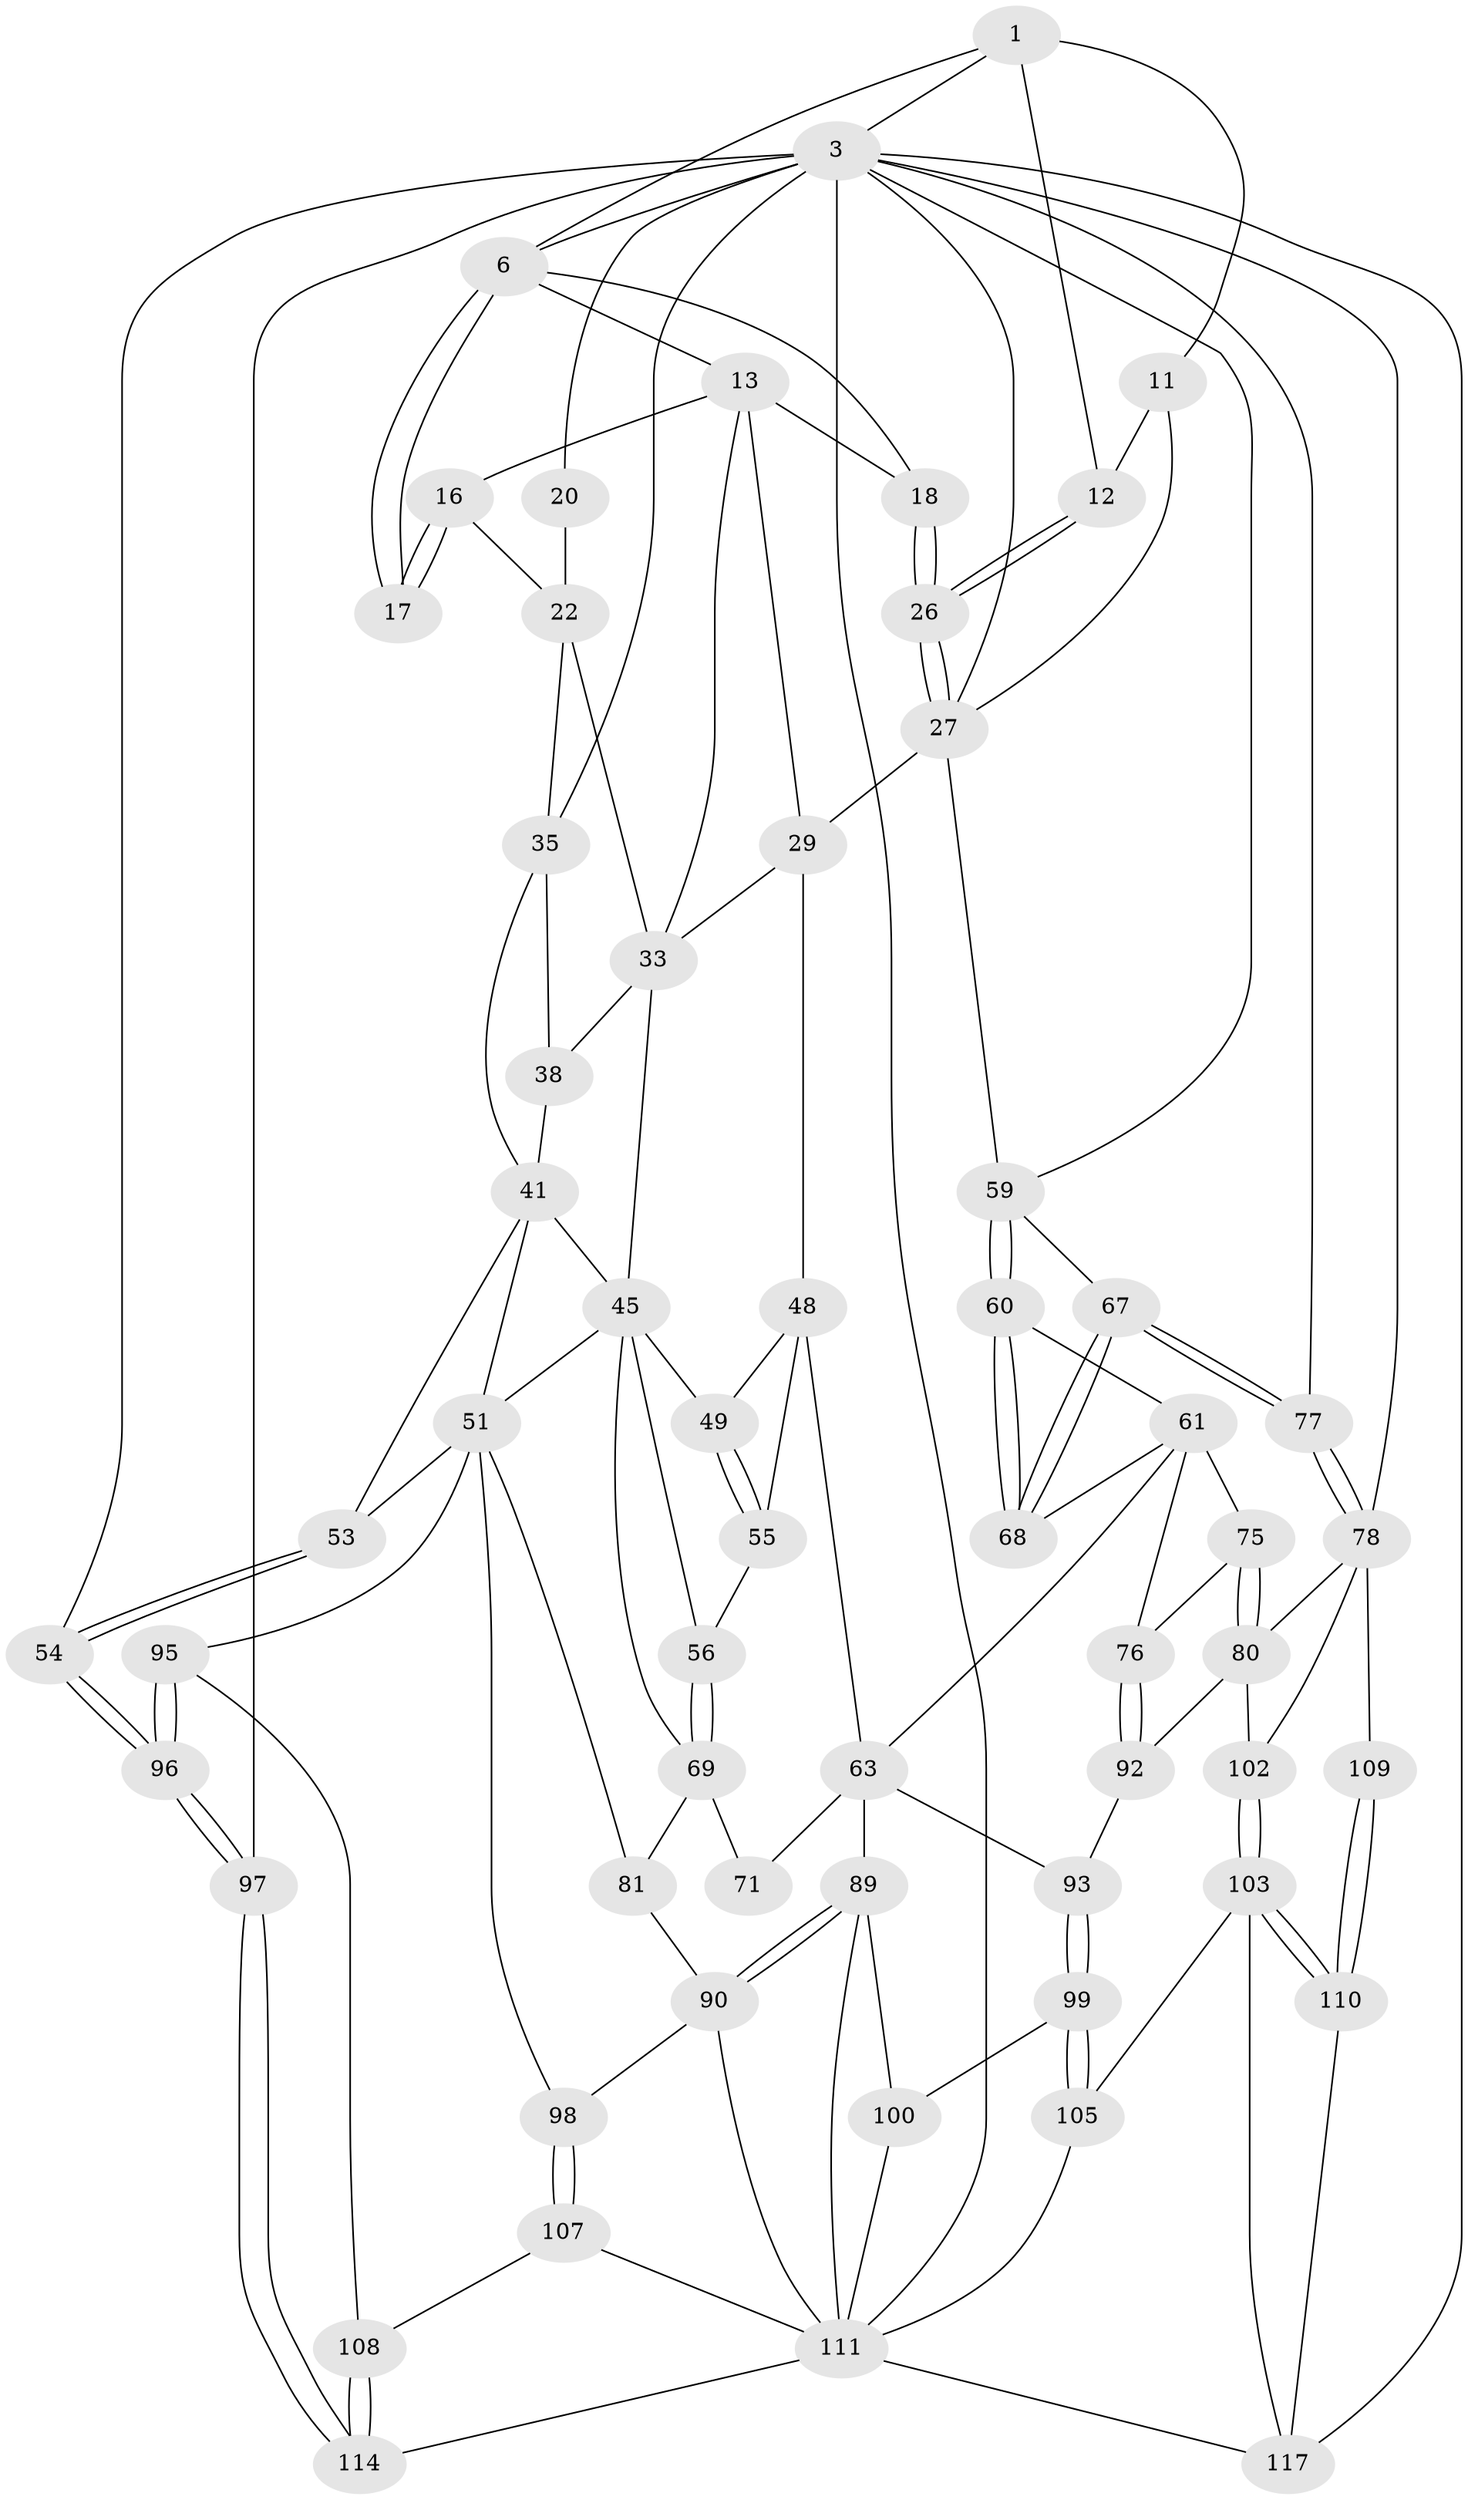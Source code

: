 // original degree distribution, {3: 0.025, 4: 0.21666666666666667, 6: 0.21666666666666667, 5: 0.5416666666666666}
// Generated by graph-tools (version 1.1) at 2025/17/03/09/25 04:17:08]
// undirected, 60 vertices, 139 edges
graph export_dot {
graph [start="1"]
  node [color=gray90,style=filled];
  1 [pos="+0.8485407795027287+0",super="+2+9"];
  3 [pos="+1+0",super="+4+85+32"];
  6 [pos="+0.31109966970230923+0",super="+7"];
  11 [pos="+0.929648069774349+0.1264794805347913"];
  12 [pos="+0.8558401569475448+0.10125952147108308"];
  13 [pos="+0.5730780254127653+0",super="+14"];
  16 [pos="+0.3060058824638867+0.1023213190612188"];
  17 [pos="+0.2776439337111057+0.003915663402381406"];
  18 [pos="+0.7088667124674322+0.08790294689580921",super="+19"];
  20 [pos="+0+0",super="+21"];
  22 [pos="+0.1669339622315003+0.17290137885580065",super="+23"];
  26 [pos="+0.7537116494778284+0.26406705490391136"];
  27 [pos="+0.7344277351037583+0.346806625497472",super="+31+28"];
  29 [pos="+0.7041333030912827+0.34858580758827196",super="+30"];
  33 [pos="+0.38368311519355913+0.2838191114049529",super="+40+34"];
  35 [pos="+0.07435132714502232+0.23242582679045995",super="+36"];
  38 [pos="+0.24865337234433607+0.2903918390381346",super="+39"];
  41 [pos="+0.16576630673779263+0.41680610169417065",super="+44+42"];
  45 [pos="+0.39100059153789407+0.3397667494666367",super="+46"];
  48 [pos="+0.6415223185723796+0.4170264018241914",super="+58"];
  49 [pos="+0.46271047477411653+0.43493865691012773"];
  51 [pos="+0.2424201864628904+0.5662913716926042",super="+52+82"];
  53 [pos="+0+0.5316025301647753",super="+57"];
  54 [pos="+0+0.5276080213335997"];
  55 [pos="+0.49164166255003494+0.4875881323652228"];
  56 [pos="+0.38790341072576306+0.5184601873635393"];
  59 [pos="+0.7386357374712086+0.36577654947592464",super="+66"];
  60 [pos="+0.7556487757162338+0.43876625996638957"];
  61 [pos="+0.7617992585168344+0.49548143983960047",super="+73+62"];
  63 [pos="+0.549649885461686+0.5672259133237328",super="+64+87"];
  67 [pos="+1+0.49419546824309624"];
  68 [pos="+0.9878468499239165+0.5245574594853177"];
  69 [pos="+0.3949119758326056+0.5545508960932348",super="+70+72"];
  71 [pos="+0.4723339928474132+0.6013172056565614"];
  75 [pos="+0.9477576736732367+0.5528207003809668"];
  76 [pos="+0.7554870014926575+0.6162504136797768"];
  77 [pos="+1+0.4687714481165954"];
  78 [pos="+1+0.7051827773820609",super="+86+79"];
  80 [pos="+0.9017840408241382+0.6798928779618464",super="+94"];
  81 [pos="+0.3614926215579881+0.7337643583365852"];
  89 [pos="+0.5219284525221601+0.7929735270888862",super="+101"];
  90 [pos="+0.3968299062908709+0.7910615431911592",super="+91"];
  92 [pos="+0.7629911177463984+0.6712145508476297"];
  93 [pos="+0.7074721787536514+0.717654283227214"];
  95 [pos="+0.09396540811667253+0.790344989306051"];
  96 [pos="+0+0.8387510819979153"];
  97 [pos="+0+1"];
  98 [pos="+0.2260920818332316+0.8718607487456929"];
  99 [pos="+0.7000843977812877+0.8010772679212957"];
  100 [pos="+0.6016796956628795+0.8362681138504925"];
  102 [pos="+0.8546942656431114+0.7528403589242131"];
  103 [pos="+0.7932819162740228+0.8762960676319901",super="+104"];
  105 [pos="+0.7176524663914285+0.8462912477261719"];
  107 [pos="+0.1943955315225907+0.9304691825821559"];
  108 [pos="+0.10904233409044464+0.8224050648137825"];
  109 [pos="+0.9762276371228811+0.9763629810359451"];
  110 [pos="+0.8132931657847609+0.9078892988194021"];
  111 [pos="+0.6260641646491119+0.8692880107775468",super="+112"];
  114 [pos="+0+1"];
  117 [pos="+0.6773680225645129+0.9311731775876985",super="+119"];
  1 -- 3;
  1 -- 11;
  1 -- 12;
  1 -- 6;
  3 -- 97 [weight=2];
  3 -- 20;
  3 -- 6;
  3 -- 54;
  3 -- 117;
  3 -- 78;
  3 -- 111;
  3 -- 27;
  3 -- 59;
  3 -- 77;
  3 -- 35;
  6 -- 17;
  6 -- 17;
  6 -- 18;
  6 -- 13;
  11 -- 12;
  11 -- 27;
  12 -- 26;
  12 -- 26;
  13 -- 18 [weight=2];
  13 -- 16;
  13 -- 33;
  13 -- 29;
  16 -- 17;
  16 -- 17;
  16 -- 22;
  18 -- 26;
  18 -- 26;
  20 -- 22 [weight=2];
  22 -- 35;
  22 -- 33;
  26 -- 27;
  26 -- 27;
  27 -- 59;
  27 -- 29;
  29 -- 48;
  29 -- 33;
  33 -- 45;
  33 -- 38;
  35 -- 38;
  35 -- 41;
  38 -- 41 [weight=2];
  41 -- 51;
  41 -- 53;
  41 -- 45;
  45 -- 49;
  45 -- 51;
  45 -- 69;
  45 -- 56;
  48 -- 49;
  48 -- 63;
  48 -- 55;
  49 -- 55;
  49 -- 55;
  51 -- 53 [weight=2];
  51 -- 81;
  51 -- 98;
  51 -- 95;
  53 -- 54;
  53 -- 54;
  54 -- 96;
  54 -- 96;
  55 -- 56;
  56 -- 69;
  56 -- 69;
  59 -- 60;
  59 -- 60;
  59 -- 67;
  60 -- 61;
  60 -- 68;
  60 -- 68;
  61 -- 75;
  61 -- 68;
  61 -- 76;
  61 -- 63;
  63 -- 71 [weight=2];
  63 -- 89;
  63 -- 93;
  67 -- 68;
  67 -- 68;
  67 -- 77;
  67 -- 77;
  69 -- 81;
  69 -- 71;
  75 -- 76;
  75 -- 80;
  75 -- 80;
  76 -- 92;
  76 -- 92;
  77 -- 78;
  77 -- 78;
  78 -- 109 [weight=2];
  78 -- 80;
  78 -- 102;
  80 -- 92;
  80 -- 102;
  81 -- 90;
  89 -- 90;
  89 -- 90;
  89 -- 100;
  89 -- 111;
  90 -- 98;
  90 -- 111;
  92 -- 93;
  93 -- 99;
  93 -- 99;
  95 -- 96;
  95 -- 96;
  95 -- 108;
  96 -- 97;
  96 -- 97;
  97 -- 114;
  97 -- 114;
  98 -- 107;
  98 -- 107;
  99 -- 100;
  99 -- 105;
  99 -- 105;
  100 -- 111;
  102 -- 103;
  102 -- 103;
  103 -- 110;
  103 -- 110;
  103 -- 105;
  103 -- 117;
  105 -- 111;
  107 -- 108;
  107 -- 111;
  108 -- 114;
  108 -- 114;
  109 -- 110;
  109 -- 110;
  110 -- 117;
  111 -- 114;
  111 -- 117;
}
